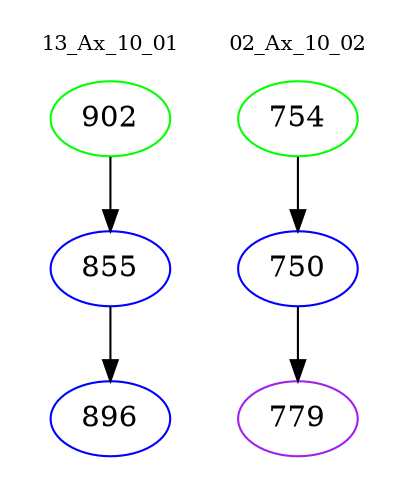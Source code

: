 digraph{
subgraph cluster_0 {
color = white
label = "13_Ax_10_01";
fontsize=10;
T0_902 [label="902", color="green"]
T0_902 -> T0_855 [color="black"]
T0_855 [label="855", color="blue"]
T0_855 -> T0_896 [color="black"]
T0_896 [label="896", color="blue"]
}
subgraph cluster_1 {
color = white
label = "02_Ax_10_02";
fontsize=10;
T1_754 [label="754", color="green"]
T1_754 -> T1_750 [color="black"]
T1_750 [label="750", color="blue"]
T1_750 -> T1_779 [color="black"]
T1_779 [label="779", color="purple"]
}
}
